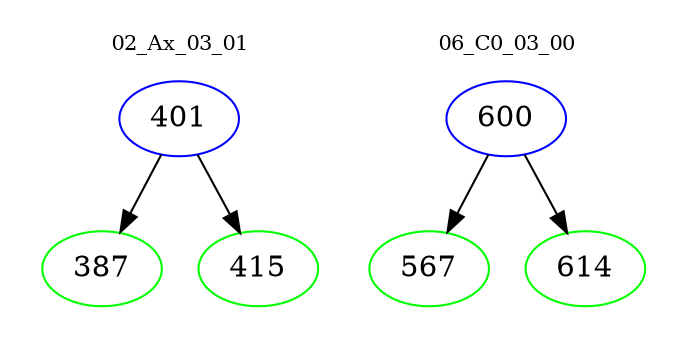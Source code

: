 digraph{
subgraph cluster_0 {
color = white
label = "02_Ax_03_01";
fontsize=10;
T0_401 [label="401", color="blue"]
T0_401 -> T0_387 [color="black"]
T0_387 [label="387", color="green"]
T0_401 -> T0_415 [color="black"]
T0_415 [label="415", color="green"]
}
subgraph cluster_1 {
color = white
label = "06_C0_03_00";
fontsize=10;
T1_600 [label="600", color="blue"]
T1_600 -> T1_567 [color="black"]
T1_567 [label="567", color="green"]
T1_600 -> T1_614 [color="black"]
T1_614 [label="614", color="green"]
}
}
